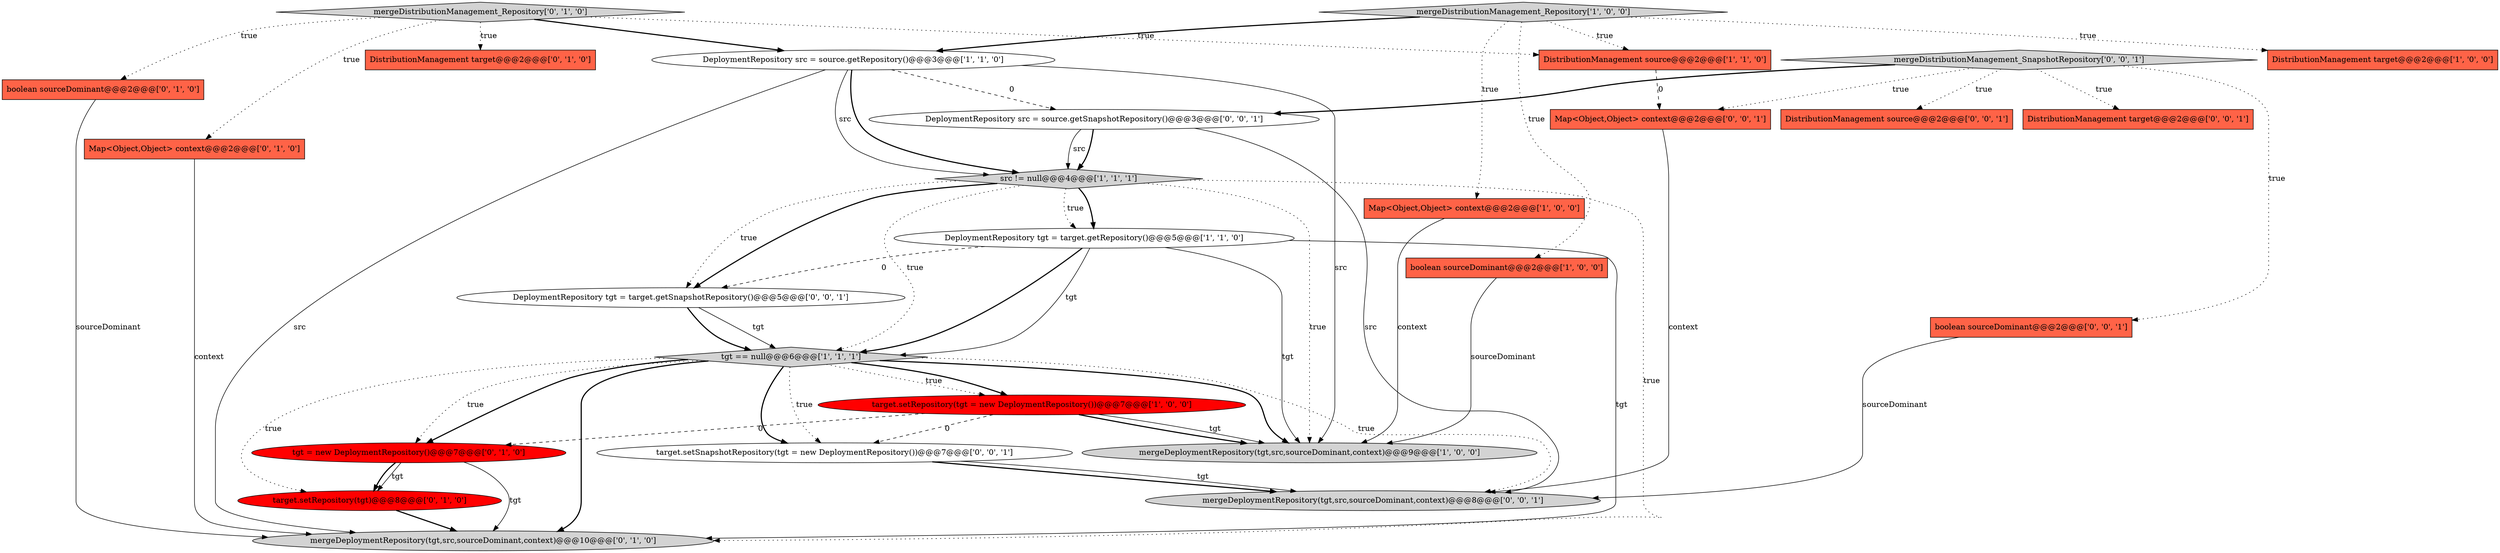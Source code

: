 digraph {
2 [style = filled, label = "DeploymentRepository src = source.getRepository()@@@3@@@['1', '1', '0']", fillcolor = white, shape = ellipse image = "AAA0AAABBB1BBB"];
26 [style = filled, label = "mergeDistributionManagement_SnapshotRepository['0', '0', '1']", fillcolor = lightgray, shape = diamond image = "AAA0AAABBB3BBB"];
10 [style = filled, label = "target.setRepository(tgt = new DeploymentRepository())@@@7@@@['1', '0', '0']", fillcolor = red, shape = ellipse image = "AAA1AAABBB1BBB"];
3 [style = filled, label = "src != null@@@4@@@['1', '1', '1']", fillcolor = lightgray, shape = diamond image = "AAA0AAABBB1BBB"];
16 [style = filled, label = "tgt = new DeploymentRepository()@@@7@@@['0', '1', '0']", fillcolor = red, shape = ellipse image = "AAA1AAABBB2BBB"];
0 [style = filled, label = "DistributionManagement target@@@2@@@['1', '0', '0']", fillcolor = tomato, shape = box image = "AAA0AAABBB1BBB"];
8 [style = filled, label = "DeploymentRepository tgt = target.getRepository()@@@5@@@['1', '1', '0']", fillcolor = white, shape = ellipse image = "AAA0AAABBB1BBB"];
12 [style = filled, label = "DistributionManagement target@@@2@@@['0', '1', '0']", fillcolor = tomato, shape = box image = "AAA0AAABBB2BBB"];
20 [style = filled, label = "boolean sourceDominant@@@2@@@['0', '0', '1']", fillcolor = tomato, shape = box image = "AAA0AAABBB3BBB"];
19 [style = filled, label = "DistributionManagement source@@@2@@@['0', '0', '1']", fillcolor = tomato, shape = box image = "AAA0AAABBB3BBB"];
13 [style = filled, label = "mergeDistributionManagement_Repository['0', '1', '0']", fillcolor = lightgray, shape = diamond image = "AAA0AAABBB2BBB"];
7 [style = filled, label = "mergeDeploymentRepository(tgt,src,sourceDominant,context)@@@9@@@['1', '0', '0']", fillcolor = lightgray, shape = ellipse image = "AAA0AAABBB1BBB"];
18 [style = filled, label = "DistributionManagement target@@@2@@@['0', '0', '1']", fillcolor = tomato, shape = box image = "AAA0AAABBB3BBB"];
17 [style = filled, label = "target.setRepository(tgt)@@@8@@@['0', '1', '0']", fillcolor = red, shape = ellipse image = "AAA1AAABBB2BBB"];
15 [style = filled, label = "mergeDeploymentRepository(tgt,src,sourceDominant,context)@@@10@@@['0', '1', '0']", fillcolor = lightgray, shape = ellipse image = "AAA0AAABBB2BBB"];
24 [style = filled, label = "DeploymentRepository src = source.getSnapshotRepository()@@@3@@@['0', '0', '1']", fillcolor = white, shape = ellipse image = "AAA0AAABBB3BBB"];
5 [style = filled, label = "Map<Object,Object> context@@@2@@@['1', '0', '0']", fillcolor = tomato, shape = box image = "AAA0AAABBB1BBB"];
14 [style = filled, label = "boolean sourceDominant@@@2@@@['0', '1', '0']", fillcolor = tomato, shape = box image = "AAA0AAABBB2BBB"];
9 [style = filled, label = "mergeDistributionManagement_Repository['1', '0', '0']", fillcolor = lightgray, shape = diamond image = "AAA0AAABBB1BBB"];
11 [style = filled, label = "Map<Object,Object> context@@@2@@@['0', '1', '0']", fillcolor = tomato, shape = box image = "AAA0AAABBB2BBB"];
4 [style = filled, label = "boolean sourceDominant@@@2@@@['1', '0', '0']", fillcolor = tomato, shape = box image = "AAA0AAABBB1BBB"];
21 [style = filled, label = "Map<Object,Object> context@@@2@@@['0', '0', '1']", fillcolor = tomato, shape = box image = "AAA0AAABBB3BBB"];
6 [style = filled, label = "DistributionManagement source@@@2@@@['1', '1', '0']", fillcolor = tomato, shape = box image = "AAA0AAABBB1BBB"];
23 [style = filled, label = "mergeDeploymentRepository(tgt,src,sourceDominant,context)@@@8@@@['0', '0', '1']", fillcolor = lightgray, shape = ellipse image = "AAA0AAABBB3BBB"];
25 [style = filled, label = "target.setSnapshotRepository(tgt = new DeploymentRepository())@@@7@@@['0', '0', '1']", fillcolor = white, shape = ellipse image = "AAA0AAABBB3BBB"];
1 [style = filled, label = "tgt == null@@@6@@@['1', '1', '1']", fillcolor = lightgray, shape = diamond image = "AAA0AAABBB1BBB"];
22 [style = filled, label = "DeploymentRepository tgt = target.getSnapshotRepository()@@@5@@@['0', '0', '1']", fillcolor = white, shape = ellipse image = "AAA0AAABBB3BBB"];
13->6 [style = dotted, label="true"];
6->21 [style = dashed, label="0"];
16->17 [style = solid, label="tgt"];
3->7 [style = dotted, label="true"];
9->0 [style = dotted, label="true"];
1->25 [style = dotted, label="true"];
1->10 [style = dotted, label="true"];
1->17 [style = dotted, label="true"];
13->12 [style = dotted, label="true"];
9->2 [style = bold, label=""];
25->23 [style = bold, label=""];
1->15 [style = bold, label=""];
8->1 [style = solid, label="tgt"];
2->3 [style = bold, label=""];
24->3 [style = solid, label="src"];
11->15 [style = solid, label="context"];
16->15 [style = solid, label="tgt"];
26->20 [style = dotted, label="true"];
26->19 [style = dotted, label="true"];
5->7 [style = solid, label="context"];
16->17 [style = bold, label=""];
24->23 [style = solid, label="src"];
2->3 [style = solid, label="src"];
26->24 [style = bold, label=""];
3->22 [style = bold, label=""];
9->6 [style = dotted, label="true"];
1->7 [style = bold, label=""];
10->7 [style = bold, label=""];
25->23 [style = solid, label="tgt"];
10->7 [style = solid, label="tgt"];
20->23 [style = solid, label="sourceDominant"];
8->1 [style = bold, label=""];
8->22 [style = dashed, label="0"];
8->7 [style = solid, label="tgt"];
1->16 [style = bold, label=""];
26->21 [style = dotted, label="true"];
3->8 [style = bold, label=""];
3->15 [style = dotted, label="true"];
3->22 [style = dotted, label="true"];
17->15 [style = bold, label=""];
13->2 [style = bold, label=""];
9->4 [style = dotted, label="true"];
13->11 [style = dotted, label="true"];
26->18 [style = dotted, label="true"];
1->23 [style = dotted, label="true"];
14->15 [style = solid, label="sourceDominant"];
1->16 [style = dotted, label="true"];
10->16 [style = dashed, label="0"];
22->1 [style = solid, label="tgt"];
2->7 [style = solid, label="src"];
22->1 [style = bold, label=""];
2->24 [style = dashed, label="0"];
3->8 [style = dotted, label="true"];
1->10 [style = bold, label=""];
8->15 [style = solid, label="tgt"];
13->14 [style = dotted, label="true"];
1->25 [style = bold, label=""];
24->3 [style = bold, label=""];
3->1 [style = dotted, label="true"];
21->23 [style = solid, label="context"];
10->25 [style = dashed, label="0"];
4->7 [style = solid, label="sourceDominant"];
2->15 [style = solid, label="src"];
9->5 [style = dotted, label="true"];
}
